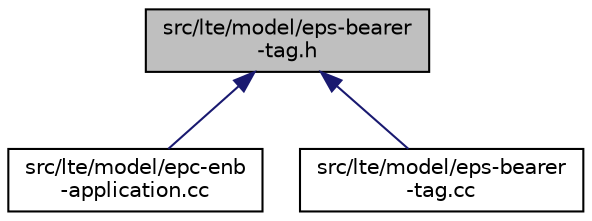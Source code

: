 digraph "src/lte/model/eps-bearer-tag.h"
{
 // LATEX_PDF_SIZE
  edge [fontname="Helvetica",fontsize="10",labelfontname="Helvetica",labelfontsize="10"];
  node [fontname="Helvetica",fontsize="10",shape=record];
  Node1 [label="src/lte/model/eps-bearer\l-tag.h",height=0.2,width=0.4,color="black", fillcolor="grey75", style="filled", fontcolor="black",tooltip=" "];
  Node1 -> Node2 [dir="back",color="midnightblue",fontsize="10",style="solid",fontname="Helvetica"];
  Node2 [label="src/lte/model/epc-enb\l-application.cc",height=0.2,width=0.4,color="black", fillcolor="white", style="filled",URL="$epc-enb-application_8cc.html",tooltip=" "];
  Node1 -> Node3 [dir="back",color="midnightblue",fontsize="10",style="solid",fontname="Helvetica"];
  Node3 [label="src/lte/model/eps-bearer\l-tag.cc",height=0.2,width=0.4,color="black", fillcolor="white", style="filled",URL="$eps-bearer-tag_8cc.html",tooltip=" "];
}
